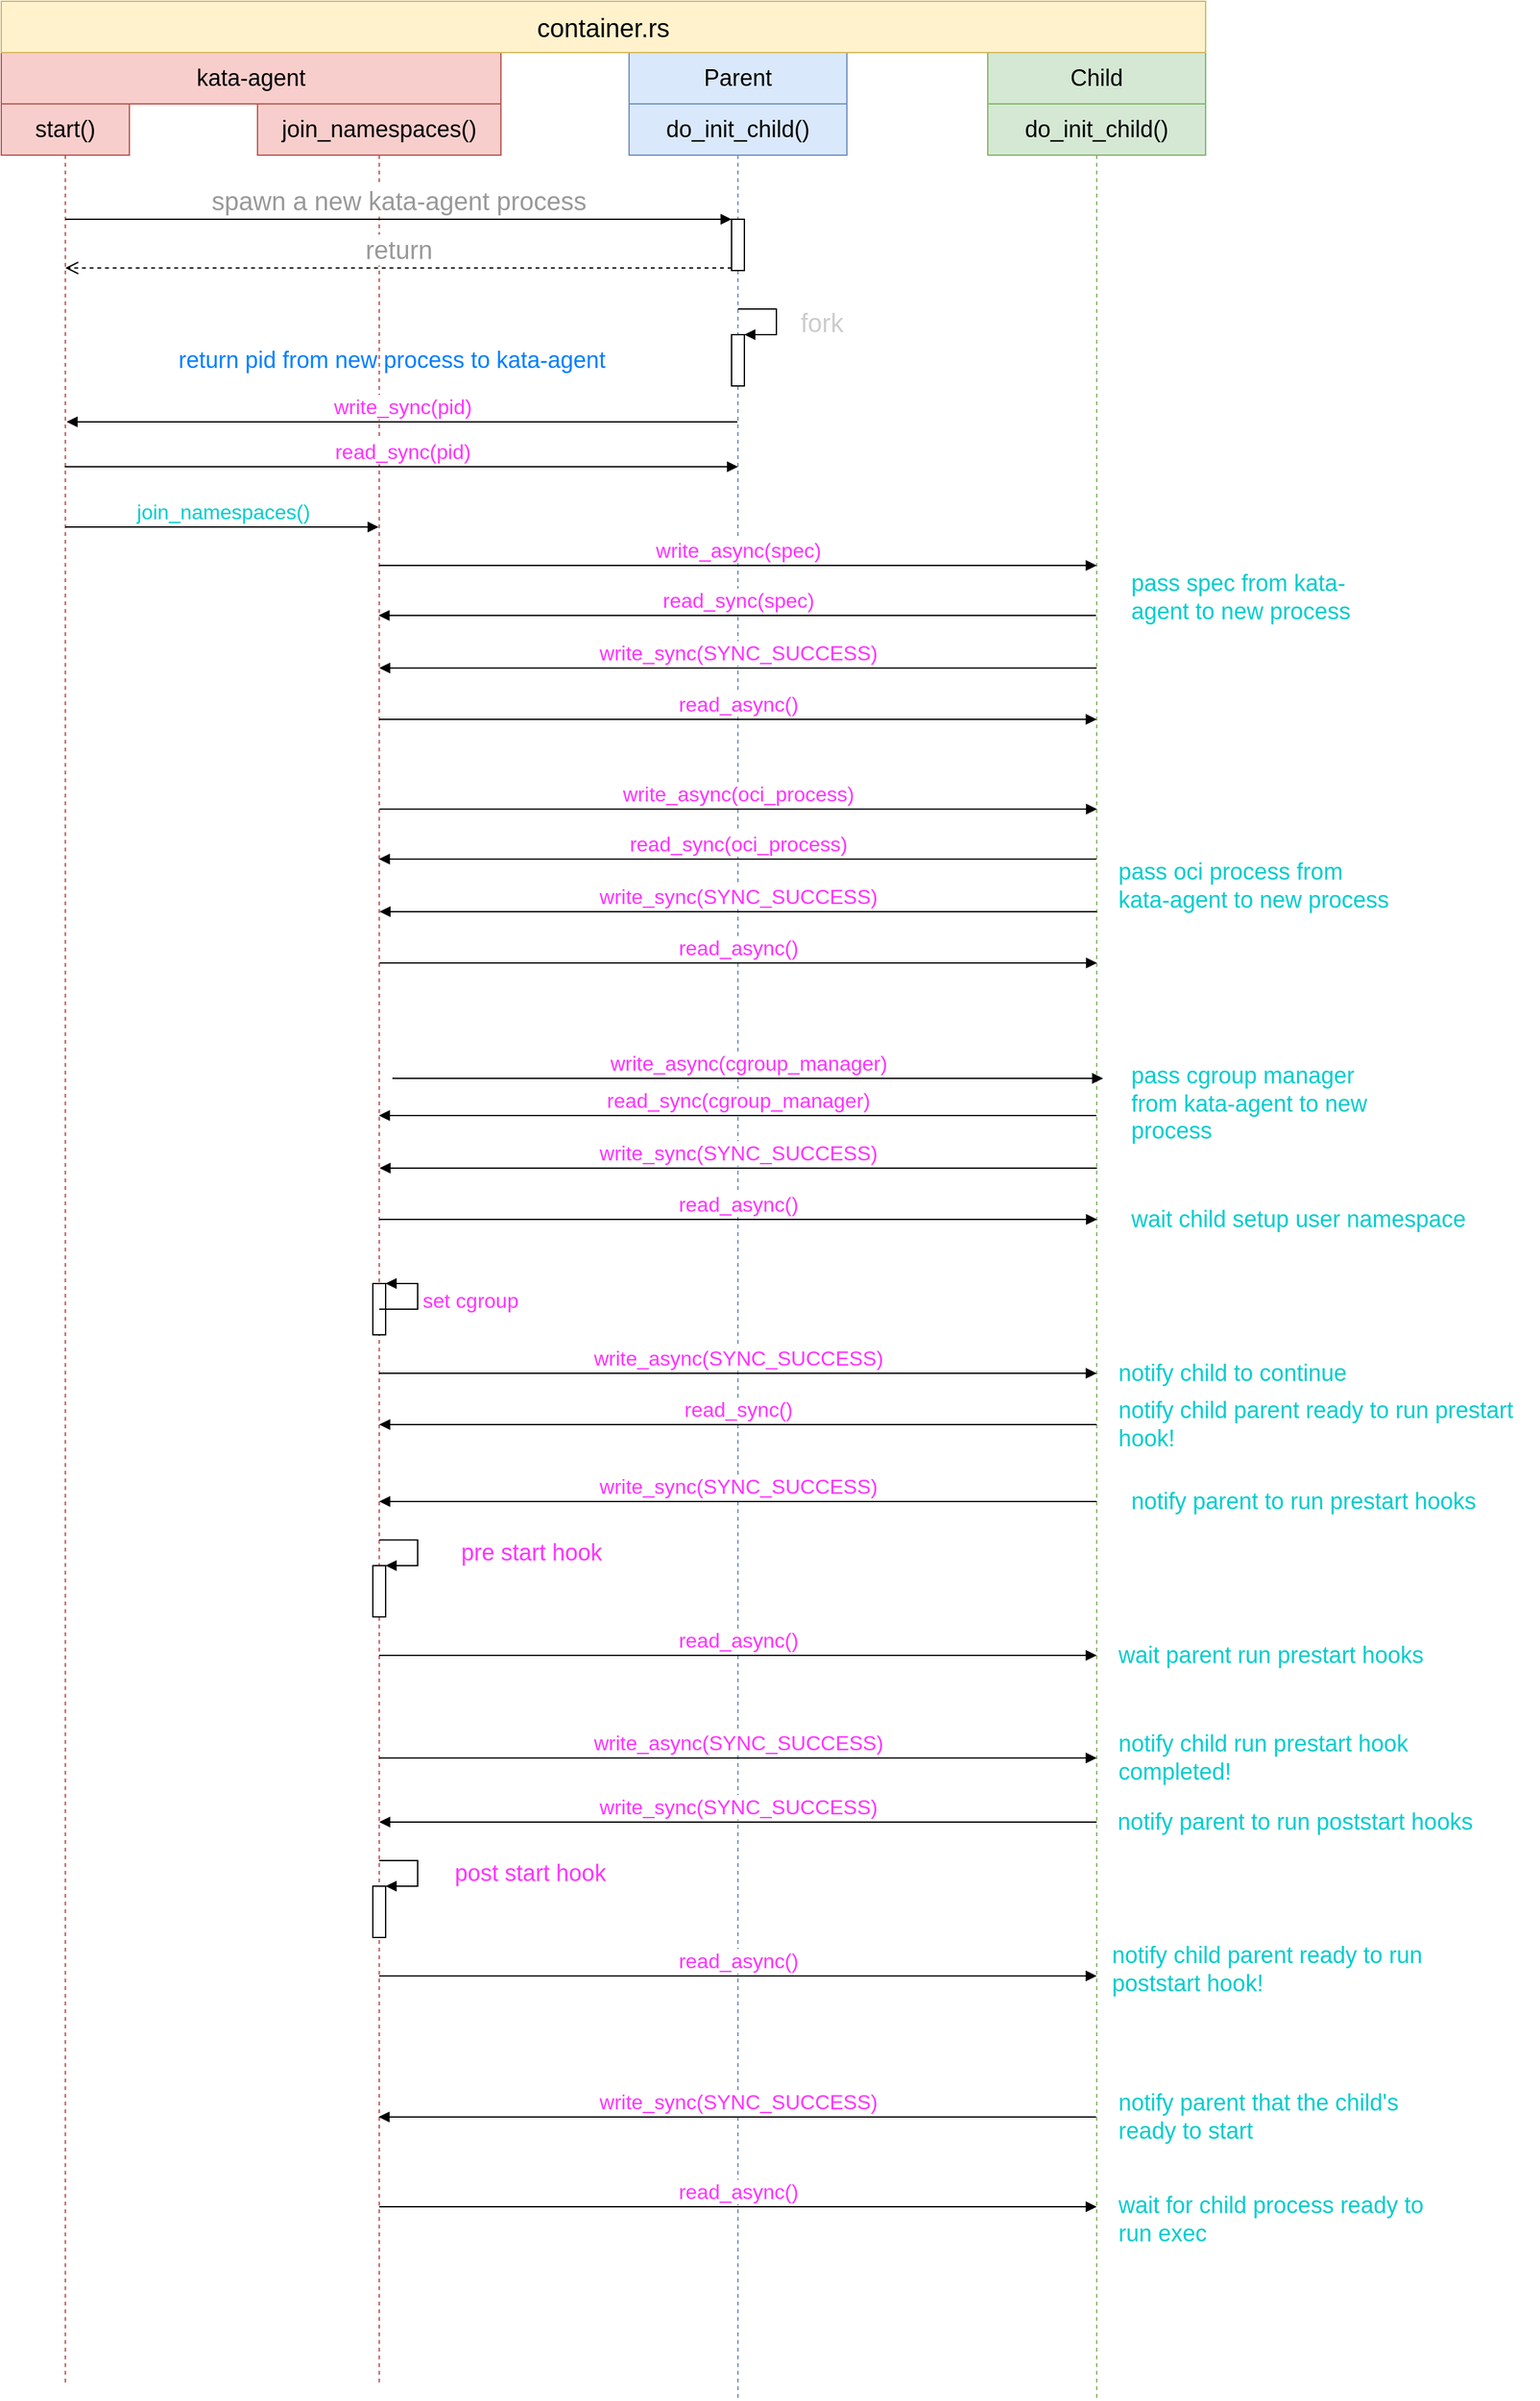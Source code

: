 <mxfile version="14.6.5" type="device"><diagram id="SFgTi1ULW15IcVysLSvW" name="Page-1"><mxGraphModel dx="1412" dy="739" grid="1" gridSize="10" guides="1" tooltips="1" connect="1" arrows="1" fold="1" page="1" pageScale="1" pageWidth="2339" pageHeight="3300" math="0" shadow="0"><root><mxCell id="0"/><mxCell id="1" parent="0"/><mxCell id="6FnIP5N-JSDYDnzIACaf-1" value="start()" style="shape=umlLifeline;perimeter=lifelinePerimeter;whiteSpace=wrap;html=1;container=1;collapsible=0;recursiveResize=0;outlineConnect=0;fontSize=18;fillColor=#f8cecc;strokeColor=#b85450;" vertex="1" parent="1"><mxGeometry x="200" y="160" width="100" height="1780" as="geometry"/></mxCell><mxCell id="6FnIP5N-JSDYDnzIACaf-2" value="join_namespaces()" style="shape=umlLifeline;perimeter=lifelinePerimeter;whiteSpace=wrap;html=1;container=1;collapsible=0;recursiveResize=0;outlineConnect=0;fontSize=18;fillColor=#f8cecc;strokeColor=#b85450;" vertex="1" parent="1"><mxGeometry x="400" y="160" width="190" height="1780" as="geometry"/></mxCell><mxCell id="6FnIP5N-JSDYDnzIACaf-33" value="" style="html=1;points=[];perimeter=orthogonalPerimeter;fontSize=16;fontColor=#FF33FF;" vertex="1" parent="6FnIP5N-JSDYDnzIACaf-2"><mxGeometry x="90" y="920" width="10" height="40" as="geometry"/></mxCell><mxCell id="6FnIP5N-JSDYDnzIACaf-34" value="set cgroup" style="edgeStyle=orthogonalEdgeStyle;html=1;align=left;spacingLeft=2;endArrow=block;rounded=0;entryX=1;entryY=0;fontSize=16;fontColor=#FF33FF;" edge="1" target="6FnIP5N-JSDYDnzIACaf-33" parent="6FnIP5N-JSDYDnzIACaf-2"><mxGeometry relative="1" as="geometry"><mxPoint x="95" y="940" as="sourcePoint"/><Array as="points"><mxPoint x="125" y="940"/></Array></mxGeometry></mxCell><mxCell id="6FnIP5N-JSDYDnzIACaf-42" value="" style="html=1;points=[];perimeter=orthogonalPerimeter;fontSize=18;fontColor=#FF33FF;" vertex="1" parent="6FnIP5N-JSDYDnzIACaf-2"><mxGeometry x="90" y="1140" width="10" height="40" as="geometry"/></mxCell><mxCell id="6FnIP5N-JSDYDnzIACaf-43" value="&amp;nbsp;pre start hook" style="edgeStyle=orthogonalEdgeStyle;html=1;align=left;spacingLeft=2;endArrow=block;rounded=0;entryX=1;entryY=0;fontSize=18;fontColor=#FF33FF;" edge="1" target="6FnIP5N-JSDYDnzIACaf-42" parent="6FnIP5N-JSDYDnzIACaf-2"><mxGeometry x="0.067" y="25" relative="1" as="geometry"><mxPoint x="95" y="1120" as="sourcePoint"/><Array as="points"><mxPoint x="125" y="1120"/></Array><mxPoint as="offset"/></mxGeometry></mxCell><mxCell id="6FnIP5N-JSDYDnzIACaf-48" value="" style="html=1;points=[];perimeter=orthogonalPerimeter;fontSize=18;fontColor=#FF33FF;" vertex="1" parent="6FnIP5N-JSDYDnzIACaf-2"><mxGeometry x="90" y="1390" width="10" height="40" as="geometry"/></mxCell><mxCell id="6FnIP5N-JSDYDnzIACaf-49" value="post start hook" style="edgeStyle=orthogonalEdgeStyle;html=1;align=left;spacingLeft=2;endArrow=block;rounded=0;entryX=1;entryY=0;fontSize=18;fontColor=#FF33FF;" edge="1" target="6FnIP5N-JSDYDnzIACaf-48" parent="6FnIP5N-JSDYDnzIACaf-2"><mxGeometry x="0.067" y="25" relative="1" as="geometry"><mxPoint x="95" y="1370" as="sourcePoint"/><Array as="points"><mxPoint x="125" y="1370"/></Array><mxPoint as="offset"/></mxGeometry></mxCell><mxCell id="6FnIP5N-JSDYDnzIACaf-3" value="do_init_child()" style="shape=umlLifeline;perimeter=lifelinePerimeter;whiteSpace=wrap;html=1;container=1;collapsible=0;recursiveResize=0;outlineConnect=0;fontSize=18;fillColor=#dae8fc;strokeColor=#6c8ebf;" vertex="1" parent="1"><mxGeometry x="690" y="160" width="170" height="1790" as="geometry"/></mxCell><mxCell id="6FnIP5N-JSDYDnzIACaf-9" value="" style="html=1;points=[];perimeter=orthogonalPerimeter;fontSize=20;" vertex="1" parent="6FnIP5N-JSDYDnzIACaf-3"><mxGeometry x="80" y="90" width="10" height="40" as="geometry"/></mxCell><mxCell id="6FnIP5N-JSDYDnzIACaf-12" value="" style="html=1;points=[];perimeter=orthogonalPerimeter;fontSize=20;fontColor=#CCCCCC;" vertex="1" parent="6FnIP5N-JSDYDnzIACaf-3"><mxGeometry x="80" y="180" width="10" height="40" as="geometry"/></mxCell><mxCell id="6FnIP5N-JSDYDnzIACaf-13" value="fork" style="edgeStyle=orthogonalEdgeStyle;html=1;align=left;spacingLeft=2;endArrow=block;rounded=0;entryX=1;entryY=0;fontSize=20;fontColor=#CCCCCC;" edge="1" target="6FnIP5N-JSDYDnzIACaf-12" parent="6FnIP5N-JSDYDnzIACaf-3"><mxGeometry x="0.067" y="15" relative="1" as="geometry"><mxPoint x="85" y="160" as="sourcePoint"/><Array as="points"><mxPoint x="115" y="160"/></Array><mxPoint as="offset"/></mxGeometry></mxCell><mxCell id="6FnIP5N-JSDYDnzIACaf-4" value="do_init_child()" style="shape=umlLifeline;perimeter=lifelinePerimeter;whiteSpace=wrap;html=1;container=1;collapsible=0;recursiveResize=0;outlineConnect=0;fontSize=18;fillColor=#d5e8d4;strokeColor=#82b366;" vertex="1" parent="1"><mxGeometry x="970" y="160" width="170" height="1790" as="geometry"/></mxCell><mxCell id="6FnIP5N-JSDYDnzIACaf-5" value="Parent" style="text;html=1;strokeColor=#6c8ebf;fillColor=#dae8fc;align=center;verticalAlign=middle;whiteSpace=wrap;rounded=0;fontSize=18;" vertex="1" parent="1"><mxGeometry x="690" y="120" width="170" height="40" as="geometry"/></mxCell><mxCell id="6FnIP5N-JSDYDnzIACaf-6" value="Child" style="text;html=1;strokeColor=#82b366;fillColor=#d5e8d4;align=center;verticalAlign=middle;whiteSpace=wrap;rounded=0;fontSize=18;" vertex="1" parent="1"><mxGeometry x="970" y="120" width="170" height="40" as="geometry"/></mxCell><mxCell id="6FnIP5N-JSDYDnzIACaf-7" value="kata-agent" style="text;html=1;strokeColor=#b85450;fillColor=#f8cecc;align=center;verticalAlign=middle;whiteSpace=wrap;rounded=0;fontSize=18;" vertex="1" parent="1"><mxGeometry x="200" y="120" width="390" height="40" as="geometry"/></mxCell><mxCell id="6FnIP5N-JSDYDnzIACaf-8" value="container.rs" style="text;html=1;strokeColor=#d6b656;fillColor=#fff2cc;align=center;verticalAlign=middle;whiteSpace=wrap;rounded=0;fontSize=20;" vertex="1" parent="1"><mxGeometry x="200" y="80" width="940" height="40" as="geometry"/></mxCell><mxCell id="6FnIP5N-JSDYDnzIACaf-10" value="spawn a new kata-agent process" style="html=1;verticalAlign=bottom;endArrow=block;entryX=0;entryY=0;fontSize=20;fontColor=#999999;" edge="1" target="6FnIP5N-JSDYDnzIACaf-9" parent="1"><mxGeometry relative="1" as="geometry"><mxPoint x="250" y="250" as="sourcePoint"/></mxGeometry></mxCell><mxCell id="6FnIP5N-JSDYDnzIACaf-11" value="return" style="html=1;verticalAlign=bottom;endArrow=open;dashed=1;endSize=8;exitX=0;exitY=0.95;fontSize=20;fontColor=#999999;" edge="1" source="6FnIP5N-JSDYDnzIACaf-9" parent="1" target="6FnIP5N-JSDYDnzIACaf-1"><mxGeometry relative="1" as="geometry"><mxPoint x="250" y="326" as="targetPoint"/></mxGeometry></mxCell><mxCell id="6FnIP5N-JSDYDnzIACaf-14" value="&lt;font style=&quot;font-size: 16px;&quot;&gt;write_sync(pid)&lt;/font&gt;" style="html=1;verticalAlign=bottom;endArrow=block;fontSize=16;fontColor=#FF33FF;" edge="1" parent="1" source="6FnIP5N-JSDYDnzIACaf-3"><mxGeometry width="80" relative="1" as="geometry"><mxPoint x="680" y="400" as="sourcePoint"/><mxPoint x="251" y="408" as="targetPoint"/></mxGeometry></mxCell><mxCell id="6FnIP5N-JSDYDnzIACaf-15" value="read_sync(pid)" style="html=1;verticalAlign=bottom;endArrow=block;fontSize=16;fontColor=#FF33FF;" edge="1" parent="1"><mxGeometry width="80" relative="1" as="geometry"><mxPoint x="249.5" y="443" as="sourcePoint"/><mxPoint x="774.5" y="443" as="targetPoint"/><Array as="points"><mxPoint x="775" y="443"/></Array></mxGeometry></mxCell><mxCell id="6FnIP5N-JSDYDnzIACaf-16" value="join_namespaces()" style="html=1;verticalAlign=bottom;endArrow=block;fontSize=16;fontColor=#00CCCC;" edge="1" parent="1" target="6FnIP5N-JSDYDnzIACaf-2"><mxGeometry width="80" relative="1" as="geometry"><mxPoint x="250" y="490" as="sourcePoint"/><mxPoint x="330" y="490" as="targetPoint"/></mxGeometry></mxCell><mxCell id="6FnIP5N-JSDYDnzIACaf-18" value="write_async(spec)" style="html=1;verticalAlign=bottom;endArrow=block;fontSize=16;fontColor=#FF33FF;" edge="1" parent="1"><mxGeometry width="80" relative="1" as="geometry"><mxPoint x="495" y="520" as="sourcePoint"/><mxPoint x="1055" y="520" as="targetPoint"/></mxGeometry></mxCell><mxCell id="6FnIP5N-JSDYDnzIACaf-19" value="read_sync(spec)" style="html=1;verticalAlign=bottom;endArrow=block;fontSize=16;fontColor=#FF33FF;" edge="1" parent="1"><mxGeometry width="80" relative="1" as="geometry"><mxPoint x="1054.5" y="559" as="sourcePoint"/><mxPoint x="494.5" y="559" as="targetPoint"/><Array as="points"><mxPoint x="980" y="559"/></Array></mxGeometry></mxCell><mxCell id="6FnIP5N-JSDYDnzIACaf-23" value="write_sync(SYNC_SUCCESS)" style="html=1;verticalAlign=bottom;endArrow=block;fontSize=16;fontColor=#FF33FF;" edge="1" parent="1"><mxGeometry width="80" relative="1" as="geometry"><mxPoint x="1055" y="600" as="sourcePoint"/><mxPoint x="495" y="600" as="targetPoint"/><Array as="points"><mxPoint x="980.5" y="600"/></Array></mxGeometry></mxCell><mxCell id="6FnIP5N-JSDYDnzIACaf-24" value="read_async()" style="html=1;verticalAlign=bottom;endArrow=block;fontSize=16;fontColor=#FF33FF;" edge="1" parent="1"><mxGeometry width="80" relative="1" as="geometry"><mxPoint x="495" y="640" as="sourcePoint"/><mxPoint x="1055" y="640" as="targetPoint"/></mxGeometry></mxCell><mxCell id="6FnIP5N-JSDYDnzIACaf-25" value="write_async(oci_process)" style="html=1;verticalAlign=bottom;endArrow=block;fontSize=16;fontColor=#FF33FF;" edge="1" parent="1"><mxGeometry width="80" relative="1" as="geometry"><mxPoint x="495.25" y="710" as="sourcePoint"/><mxPoint x="1055.25" y="710" as="targetPoint"/></mxGeometry></mxCell><mxCell id="6FnIP5N-JSDYDnzIACaf-26" value="read_sync(oci_process)" style="html=1;verticalAlign=bottom;endArrow=block;fontSize=16;fontColor=#FF33FF;" edge="1" parent="1"><mxGeometry width="80" relative="1" as="geometry"><mxPoint x="1054.75" y="749" as="sourcePoint"/><mxPoint x="494.75" y="749" as="targetPoint"/><Array as="points"><mxPoint x="980.25" y="749"/></Array></mxGeometry></mxCell><mxCell id="6FnIP5N-JSDYDnzIACaf-27" value="write_sync(SYNC_SUCCESS)" style="html=1;verticalAlign=bottom;endArrow=block;fontSize=16;fontColor=#FF33FF;" edge="1" parent="1"><mxGeometry width="80" relative="1" as="geometry"><mxPoint x="1055.25" y="790" as="sourcePoint"/><mxPoint x="495.25" y="790" as="targetPoint"/><Array as="points"><mxPoint x="980.75" y="790"/></Array></mxGeometry></mxCell><mxCell id="6FnIP5N-JSDYDnzIACaf-28" value="read_async()" style="html=1;verticalAlign=bottom;endArrow=block;fontSize=16;fontColor=#FF33FF;" edge="1" parent="1"><mxGeometry width="80" relative="1" as="geometry"><mxPoint x="495.25" y="830" as="sourcePoint"/><mxPoint x="1055.25" y="830" as="targetPoint"/></mxGeometry></mxCell><mxCell id="6FnIP5N-JSDYDnzIACaf-29" value="read_async()" style="html=1;verticalAlign=bottom;endArrow=block;fontSize=16;fontColor=#FF33FF;" edge="1" parent="1"><mxGeometry width="80" relative="1" as="geometry"><mxPoint x="495" y="1370" as="sourcePoint"/><mxPoint x="1055" y="1370" as="targetPoint"/></mxGeometry></mxCell><mxCell id="6FnIP5N-JSDYDnzIACaf-30" value="read_sync(cgroup_manager)" style="html=1;verticalAlign=bottom;endArrow=block;fontSize=16;fontColor=#FF33FF;" edge="1" parent="1"><mxGeometry width="80" relative="1" as="geometry"><mxPoint x="1054.75" y="949" as="sourcePoint"/><mxPoint x="494.75" y="949" as="targetPoint"/><Array as="points"><mxPoint x="980.25" y="949"/></Array></mxGeometry></mxCell><mxCell id="6FnIP5N-JSDYDnzIACaf-31" value="write_sync(SYNC_SUCCESS)" style="html=1;verticalAlign=bottom;endArrow=block;fontSize=16;fontColor=#FF33FF;" edge="1" parent="1"><mxGeometry width="80" relative="1" as="geometry"><mxPoint x="1055.25" y="990" as="sourcePoint"/><mxPoint x="495.25" y="990" as="targetPoint"/><Array as="points"><mxPoint x="980.75" y="990"/></Array></mxGeometry></mxCell><mxCell id="6FnIP5N-JSDYDnzIACaf-32" value="read_async()" style="html=1;verticalAlign=bottom;endArrow=block;fontSize=16;fontColor=#FF33FF;" edge="1" parent="1"><mxGeometry width="80" relative="1" as="geometry"><mxPoint x="495.25" y="1030" as="sourcePoint"/><mxPoint x="1055.25" y="1030" as="targetPoint"/></mxGeometry></mxCell><mxCell id="6FnIP5N-JSDYDnzIACaf-36" value="write_async(SYNC_SUCCESS)" style="html=1;verticalAlign=bottom;endArrow=block;fontSize=16;fontColor=#FF33FF;" edge="1" parent="1"><mxGeometry width="80" relative="1" as="geometry"><mxPoint x="495" y="1150" as="sourcePoint"/><mxPoint x="1055" y="1150" as="targetPoint"/></mxGeometry></mxCell><mxCell id="6FnIP5N-JSDYDnzIACaf-37" value="read_sync()" style="html=1;verticalAlign=bottom;endArrow=block;fontSize=16;fontColor=#FF33FF;" edge="1" parent="1"><mxGeometry width="80" relative="1" as="geometry"><mxPoint x="1055" y="1190" as="sourcePoint"/><mxPoint x="495" y="1190" as="targetPoint"/><Array as="points"><mxPoint x="980.5" y="1190"/></Array></mxGeometry></mxCell><mxCell id="6FnIP5N-JSDYDnzIACaf-40" value="write_sync(SYNC_SUCCESS)" style="html=1;verticalAlign=bottom;endArrow=block;fontSize=16;fontColor=#FF33FF;" edge="1" parent="1"><mxGeometry width="80" relative="1" as="geometry"><mxPoint x="1055" y="1250" as="sourcePoint"/><mxPoint x="495" y="1250" as="targetPoint"/><Array as="points"><mxPoint x="980.5" y="1250"/></Array></mxGeometry></mxCell><mxCell id="6FnIP5N-JSDYDnzIACaf-41" value="write_async(cgroup_manager)" style="html=1;verticalAlign=bottom;endArrow=block;fontSize=16;fontColor=#FF33FF;" edge="1" parent="1"><mxGeometry width="80" relative="1" as="geometry"><mxPoint x="505.25" y="920" as="sourcePoint"/><mxPoint x="1060" y="920" as="targetPoint"/></mxGeometry></mxCell><mxCell id="6FnIP5N-JSDYDnzIACaf-44" value="write_async(SYNC_SUCCESS)" style="html=1;verticalAlign=bottom;endArrow=block;fontSize=16;fontColor=#FF33FF;" edge="1" parent="1"><mxGeometry width="80" relative="1" as="geometry"><mxPoint x="495" y="1450" as="sourcePoint"/><mxPoint x="1055" y="1450" as="targetPoint"/></mxGeometry></mxCell><mxCell id="6FnIP5N-JSDYDnzIACaf-45" value="write_sync(SYNC_SUCCESS)" style="html=1;verticalAlign=bottom;endArrow=block;fontSize=16;fontColor=#FF33FF;" edge="1" parent="1"><mxGeometry width="80" relative="1" as="geometry"><mxPoint x="1055" y="1500" as="sourcePoint"/><mxPoint x="495" y="1500" as="targetPoint"/><Array as="points"><mxPoint x="980.5" y="1500"/></Array></mxGeometry></mxCell><mxCell id="6FnIP5N-JSDYDnzIACaf-46" value="read_async()" style="html=1;verticalAlign=bottom;endArrow=block;fontSize=16;fontColor=#FF33FF;" edge="1" parent="1"><mxGeometry width="80" relative="1" as="geometry"><mxPoint x="495" y="1620" as="sourcePoint"/><mxPoint x="1055" y="1620" as="targetPoint"/></mxGeometry></mxCell><mxCell id="6FnIP5N-JSDYDnzIACaf-51" value="write_sync(SYNC_SUCCESS)" style="html=1;verticalAlign=bottom;endArrow=block;fontSize=16;fontColor=#FF33FF;" edge="1" parent="1"><mxGeometry width="80" relative="1" as="geometry"><mxPoint x="1054.5" y="1730" as="sourcePoint"/><mxPoint x="494.5" y="1730" as="targetPoint"/><Array as="points"><mxPoint x="970.5" y="1730"/></Array></mxGeometry></mxCell><mxCell id="6FnIP5N-JSDYDnzIACaf-52" value="read_async()" style="html=1;verticalAlign=bottom;endArrow=block;fontSize=16;fontColor=#FF33FF;" edge="1" parent="1"><mxGeometry width="80" relative="1" as="geometry"><mxPoint x="495" y="1800" as="sourcePoint"/><mxPoint x="1055" y="1800" as="targetPoint"/></mxGeometry></mxCell><mxCell id="6FnIP5N-JSDYDnzIACaf-53" value="return pid from new process to kata-agent" style="text;html=1;strokeColor=none;fillColor=none;align=center;verticalAlign=middle;whiteSpace=wrap;rounded=0;fontSize=18;fontColor=#007FFF;" vertex="1" parent="1"><mxGeometry x="280" y="350" width="450" height="20" as="geometry"/></mxCell><mxCell id="6FnIP5N-JSDYDnzIACaf-54" value="pass spec from kata-agent to new process" style="text;html=1;strokeColor=none;fillColor=none;align=left;verticalAlign=middle;whiteSpace=wrap;rounded=0;fontSize=18;fontColor=#00CCCC;" vertex="1" parent="1"><mxGeometry x="1080" y="530" width="180" height="30" as="geometry"/></mxCell><mxCell id="6FnIP5N-JSDYDnzIACaf-55" value="pass oci process from kata-agent to new process" style="text;html=1;strokeColor=none;fillColor=none;align=left;verticalAlign=middle;whiteSpace=wrap;rounded=0;fontSize=18;fontColor=#00CCCC;" vertex="1" parent="1"><mxGeometry x="1070" y="710" width="220" height="120" as="geometry"/></mxCell><mxCell id="6FnIP5N-JSDYDnzIACaf-56" value="pass cgroup manager from kata-agent to new process" style="text;html=1;strokeColor=none;fillColor=none;align=left;verticalAlign=middle;whiteSpace=wrap;rounded=0;fontSize=18;fontColor=#00CCCC;" vertex="1" parent="1"><mxGeometry x="1080" y="910" width="210" height="60" as="geometry"/></mxCell><mxCell id="6FnIP5N-JSDYDnzIACaf-57" value="wait child setup user namespace" style="text;html=1;strokeColor=none;fillColor=none;align=left;verticalAlign=middle;whiteSpace=wrap;rounded=0;fontSize=18;fontColor=#00CCCC;" vertex="1" parent="1"><mxGeometry x="1080" y="1020" width="300" height="20" as="geometry"/></mxCell><mxCell id="6FnIP5N-JSDYDnzIACaf-58" value="notify child to continue" style="text;html=1;strokeColor=none;fillColor=none;align=left;verticalAlign=middle;whiteSpace=wrap;rounded=0;fontSize=18;fontColor=#00CCCC;" vertex="1" parent="1"><mxGeometry x="1070" y="1140" width="270" height="20" as="geometry"/></mxCell><mxCell id="6FnIP5N-JSDYDnzIACaf-59" value="notify child parent ready to run prestart hook!" style="text;html=1;strokeColor=none;fillColor=none;align=left;verticalAlign=middle;whiteSpace=wrap;rounded=0;fontSize=18;fontColor=#00CCCC;" vertex="1" parent="1"><mxGeometry x="1070" y="1180" width="320" height="20" as="geometry"/></mxCell><mxCell id="6FnIP5N-JSDYDnzIACaf-60" value="notify parent to run prestart hooks" style="text;html=1;strokeColor=none;fillColor=none;align=left;verticalAlign=middle;whiteSpace=wrap;rounded=0;fontSize=18;fontColor=#00CCCC;" vertex="1" parent="1"><mxGeometry x="1080" y="1240" width="320" height="20" as="geometry"/></mxCell><mxCell id="6FnIP5N-JSDYDnzIACaf-61" value="wait parent run prestart hooks" style="text;html=1;strokeColor=none;fillColor=none;align=left;verticalAlign=middle;whiteSpace=wrap;rounded=0;fontSize=18;fontColor=#00CCCC;" vertex="1" parent="1"><mxGeometry x="1070" y="1360" width="320" height="20" as="geometry"/></mxCell><mxCell id="6FnIP5N-JSDYDnzIACaf-62" value="notify child run prestart hook completed!" style="text;html=1;strokeColor=none;fillColor=none;align=left;verticalAlign=middle;whiteSpace=wrap;rounded=0;fontSize=18;fontColor=#00CCCC;" vertex="1" parent="1"><mxGeometry x="1070" y="1440" width="310" height="20" as="geometry"/></mxCell><mxCell id="6FnIP5N-JSDYDnzIACaf-63" value="notify parent to run poststart hooks" style="text;html=1;strokeColor=none;fillColor=none;align=center;verticalAlign=middle;whiteSpace=wrap;rounded=0;fontSize=18;fontColor=#00CCCC;" vertex="1" parent="1"><mxGeometry x="1050" y="1490" width="320" height="20" as="geometry"/></mxCell><mxCell id="6FnIP5N-JSDYDnzIACaf-64" value="notify child parent ready to run poststart hook!" style="text;html=1;strokeColor=none;fillColor=none;align=left;verticalAlign=middle;whiteSpace=wrap;rounded=0;fontSize=18;fontColor=#00CCCC;" vertex="1" parent="1"><mxGeometry x="1065" y="1600" width="280" height="30" as="geometry"/></mxCell><mxCell id="6FnIP5N-JSDYDnzIACaf-65" value="notify parent that the child's ready to start" style="text;html=1;strokeColor=none;fillColor=none;align=left;verticalAlign=middle;whiteSpace=wrap;rounded=0;fontSize=18;fontColor=#00CCCC;" vertex="1" parent="1"><mxGeometry x="1070" y="1710" width="250" height="40" as="geometry"/></mxCell><mxCell id="6FnIP5N-JSDYDnzIACaf-66" value="wait for child process ready to run exec" style="text;html=1;strokeColor=none;fillColor=none;align=left;verticalAlign=middle;whiteSpace=wrap;rounded=0;fontSize=18;fontColor=#00CCCC;" vertex="1" parent="1"><mxGeometry x="1070" y="1790" width="250" height="40" as="geometry"/></mxCell></root></mxGraphModel></diagram></mxfile>